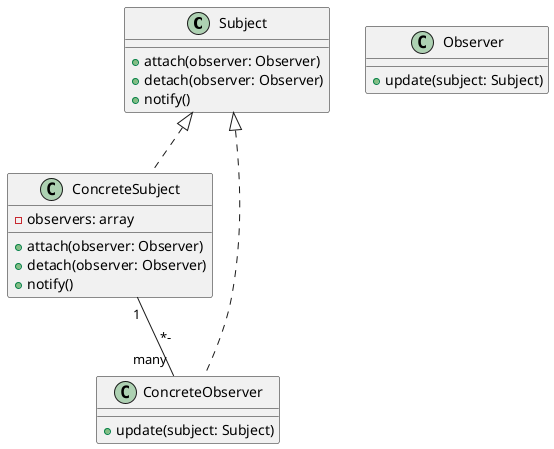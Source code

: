 @startuml Observer
class Subject {
    + attach(observer: Observer)
    + detach(observer: Observer)
    + notify()
}

class Observer {
    + update(subject: Subject)
}

class ConcreteSubject {
    - observers: array
    + attach(observer: Observer)
    + detach(observer: Observer)
    + notify()
}

class ConcreteObserver {
    + update(subject: Subject)
}

Subject <|.. ConcreteSubject
Subject <|.. ConcreteObserver

ConcreteSubject -- ConcreteObserver: "1" *- "many"
@enduml

